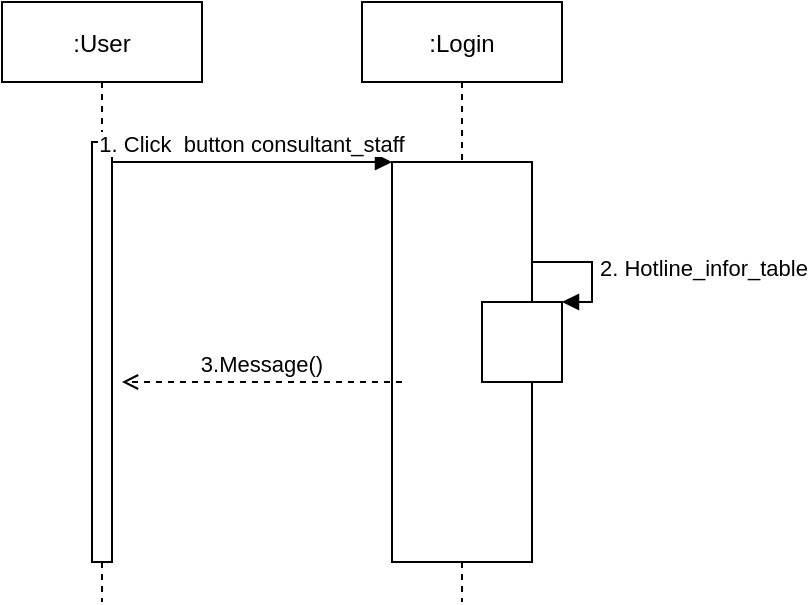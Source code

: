 <mxfile version="15.5.6" type="device"><diagram id="kgpKYQtTHZ0yAKxKKP6v" name="Page-1"><mxGraphModel dx="1038" dy="579" grid="1" gridSize="10" guides="1" tooltips="1" connect="1" arrows="1" fold="1" page="1" pageScale="1" pageWidth="850" pageHeight="1100" math="0" shadow="0"><root><mxCell id="0"/><mxCell id="1" parent="0"/><mxCell id="3nuBFxr9cyL0pnOWT2aG-1" value=":User" style="shape=umlLifeline;perimeter=lifelinePerimeter;container=1;collapsible=0;recursiveResize=0;rounded=0;shadow=0;strokeWidth=1;" parent="1" vertex="1"><mxGeometry x="120" y="80" width="100" height="300" as="geometry"/></mxCell><mxCell id="3nuBFxr9cyL0pnOWT2aG-2" value="" style="points=[];perimeter=orthogonalPerimeter;rounded=0;shadow=0;strokeWidth=1;" parent="3nuBFxr9cyL0pnOWT2aG-1" vertex="1"><mxGeometry x="45" y="70" width="10" height="210" as="geometry"/></mxCell><mxCell id="3nuBFxr9cyL0pnOWT2aG-5" value=":Login" style="shape=umlLifeline;perimeter=lifelinePerimeter;container=1;collapsible=0;recursiveResize=0;rounded=0;shadow=0;strokeWidth=1;" parent="1" vertex="1"><mxGeometry x="300" y="80" width="100" height="300" as="geometry"/></mxCell><mxCell id="3nuBFxr9cyL0pnOWT2aG-6" value="" style="points=[];perimeter=orthogonalPerimeter;rounded=0;shadow=0;strokeWidth=1;" parent="3nuBFxr9cyL0pnOWT2aG-5" vertex="1"><mxGeometry x="15" y="80" width="70" height="200" as="geometry"/></mxCell><mxCell id="yRvAsy8JYVyxzCeqGk7t-3" value="" style="html=1;points=[];perimeter=orthogonalPerimeter;" vertex="1" parent="3nuBFxr9cyL0pnOWT2aG-5"><mxGeometry x="60" y="150" width="40" height="40" as="geometry"/></mxCell><mxCell id="yRvAsy8JYVyxzCeqGk7t-4" value="2. Hotline_infor_table" style="edgeStyle=orthogonalEdgeStyle;html=1;align=left;spacingLeft=2;endArrow=block;rounded=0;entryX=1;entryY=0;" edge="1" target="yRvAsy8JYVyxzCeqGk7t-3" parent="3nuBFxr9cyL0pnOWT2aG-5"><mxGeometry relative="1" as="geometry"><mxPoint x="85" y="130" as="sourcePoint"/><Array as="points"><mxPoint x="115" y="130"/></Array></mxGeometry></mxCell><mxCell id="3nuBFxr9cyL0pnOWT2aG-8" value="1. Click  button consultant_staff" style="verticalAlign=bottom;endArrow=block;entryX=0;entryY=0;shadow=0;strokeWidth=1;" parent="1" source="3nuBFxr9cyL0pnOWT2aG-2" target="3nuBFxr9cyL0pnOWT2aG-6" edge="1"><mxGeometry relative="1" as="geometry"><mxPoint x="275" y="160" as="sourcePoint"/><mxPoint as="offset"/></mxGeometry></mxCell><mxCell id="yRvAsy8JYVyxzCeqGk7t-5" value="3.Message()" style="verticalAlign=bottom;endArrow=open;shadow=0;strokeWidth=1;dashed=1;endFill=0;" edge="1" parent="1"><mxGeometry relative="1" as="geometry"><mxPoint x="320" y="270" as="sourcePoint"/><mxPoint x="180" y="270" as="targetPoint"/><mxPoint as="offset"/></mxGeometry></mxCell></root></mxGraphModel></diagram></mxfile>